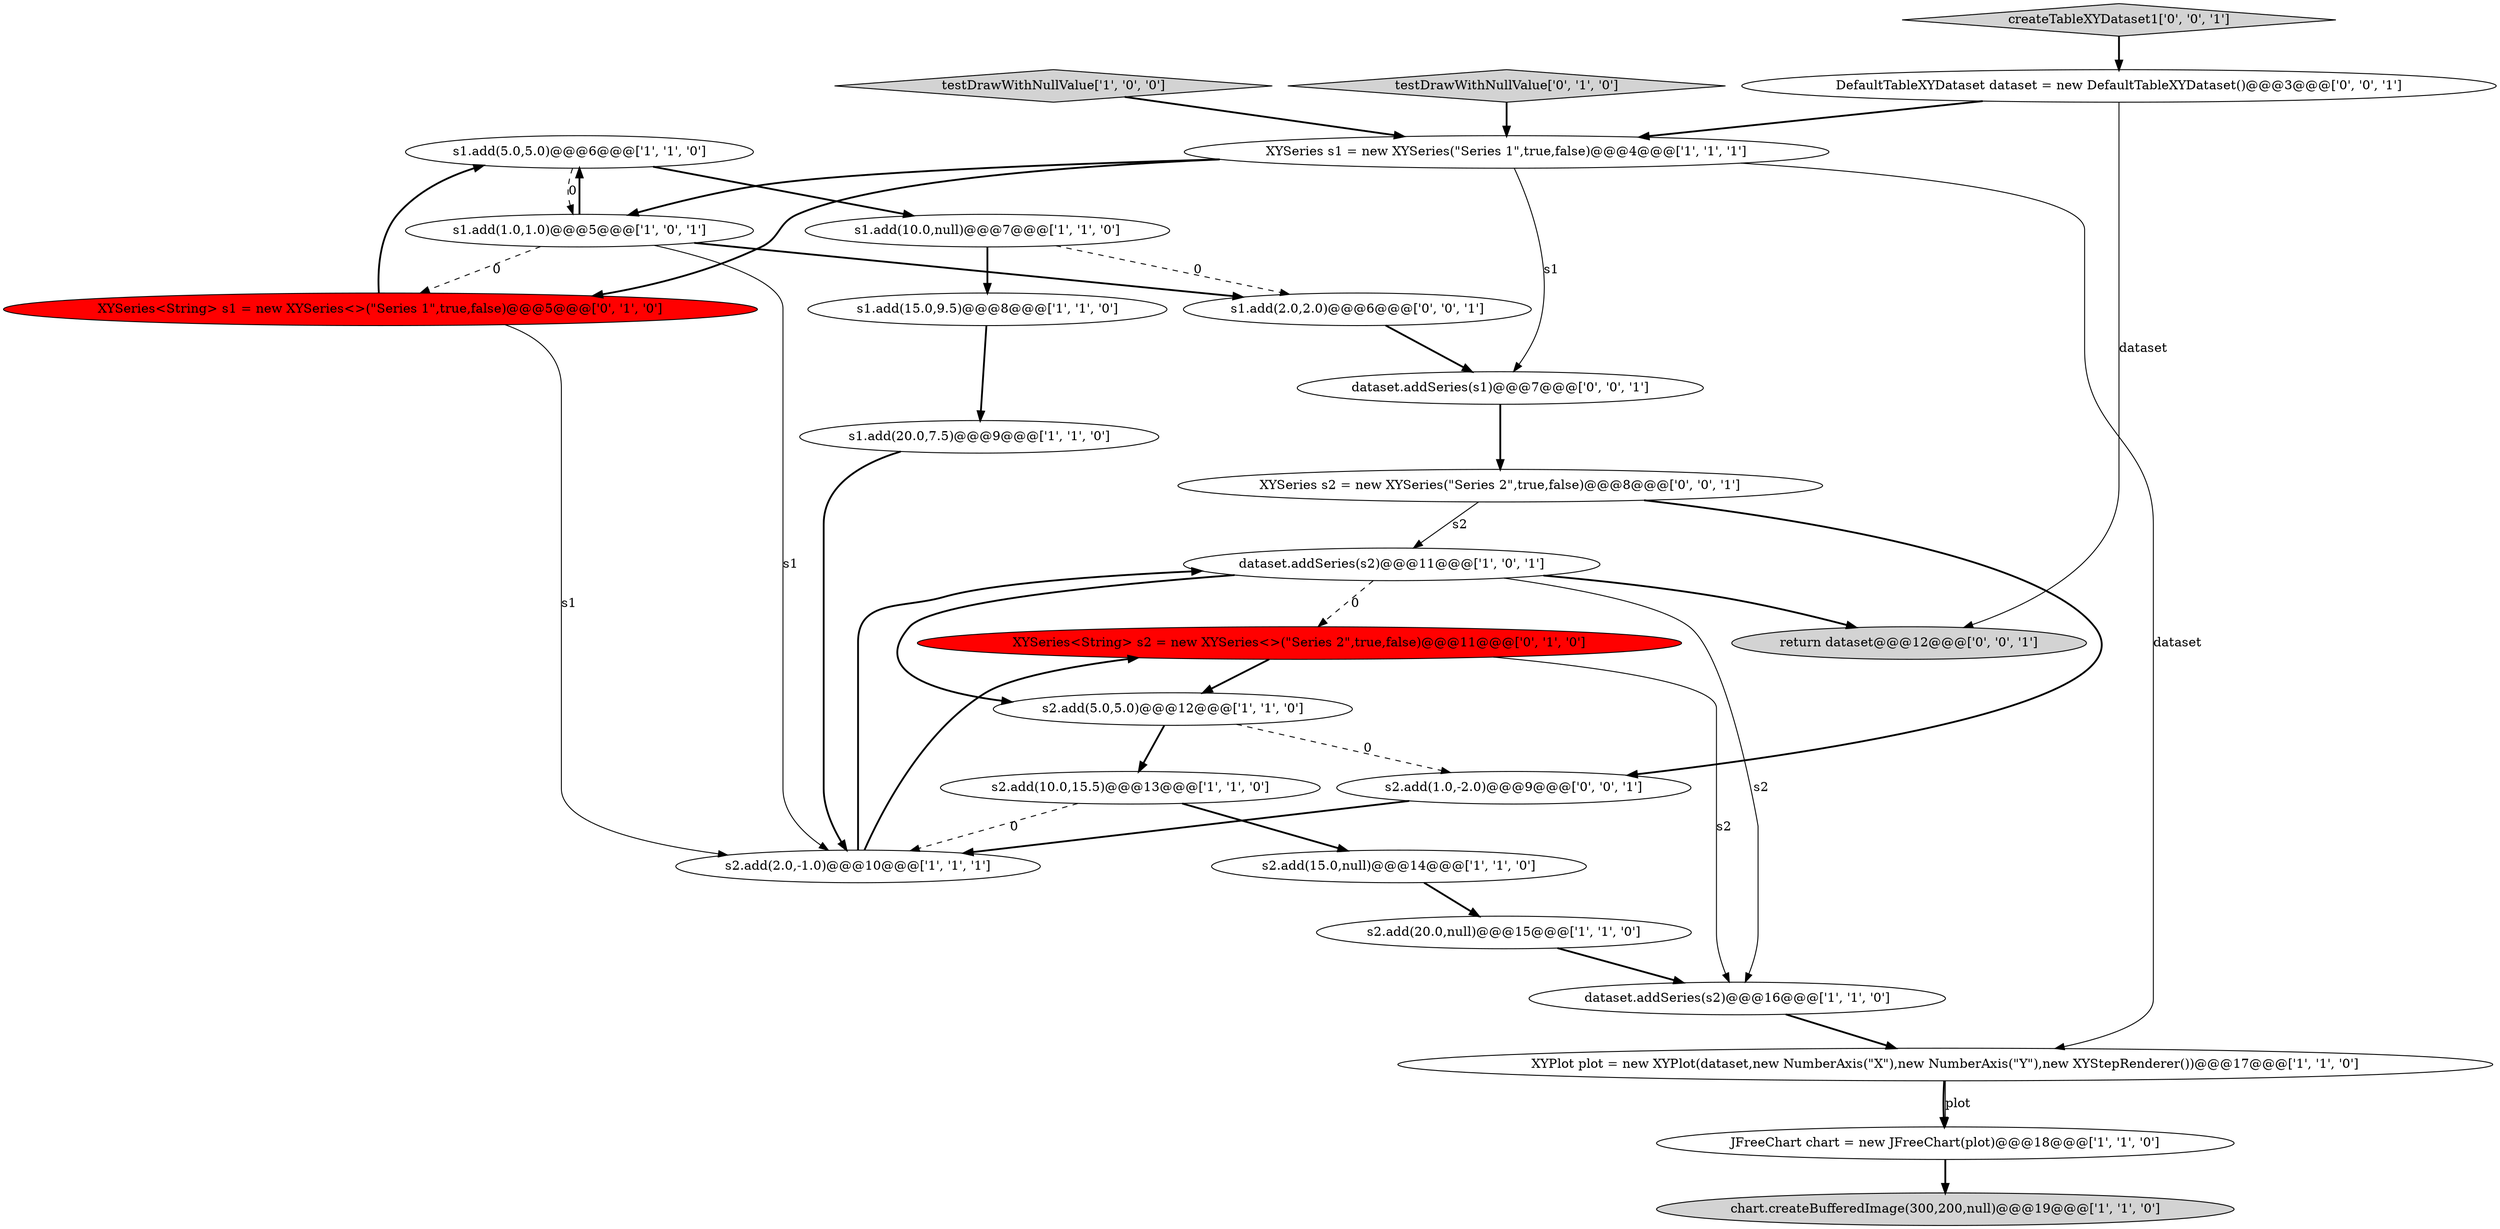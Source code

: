 digraph {
13 [style = filled, label = "s1.add(5.0,5.0)@@@6@@@['1', '1', '0']", fillcolor = white, shape = ellipse image = "AAA0AAABBB1BBB"];
11 [style = filled, label = "s2.add(2.0,-1.0)@@@10@@@['1', '1', '1']", fillcolor = white, shape = ellipse image = "AAA0AAABBB1BBB"];
8 [style = filled, label = "XYSeries s1 = new XYSeries(\"Series 1\",true,false)@@@4@@@['1', '1', '1']", fillcolor = white, shape = ellipse image = "AAA0AAABBB1BBB"];
14 [style = filled, label = "s1.add(10.0,null)@@@7@@@['1', '1', '0']", fillcolor = white, shape = ellipse image = "AAA0AAABBB1BBB"];
0 [style = filled, label = "XYPlot plot = new XYPlot(dataset,new NumberAxis(\"X\"),new NumberAxis(\"Y\"),new XYStepRenderer())@@@17@@@['1', '1', '0']", fillcolor = white, shape = ellipse image = "AAA0AAABBB1BBB"];
6 [style = filled, label = "dataset.addSeries(s2)@@@11@@@['1', '0', '1']", fillcolor = white, shape = ellipse image = "AAA0AAABBB1BBB"];
19 [style = filled, label = "XYSeries<String> s2 = new XYSeries<>(\"Series 2\",true,false)@@@11@@@['0', '1', '0']", fillcolor = red, shape = ellipse image = "AAA1AAABBB2BBB"];
17 [style = filled, label = "XYSeries<String> s1 = new XYSeries<>(\"Series 1\",true,false)@@@5@@@['0', '1', '0']", fillcolor = red, shape = ellipse image = "AAA1AAABBB2BBB"];
10 [style = filled, label = "s1.add(1.0,1.0)@@@5@@@['1', '0', '1']", fillcolor = white, shape = ellipse image = "AAA0AAABBB1BBB"];
25 [style = filled, label = "s1.add(2.0,2.0)@@@6@@@['0', '0', '1']", fillcolor = white, shape = ellipse image = "AAA0AAABBB3BBB"];
1 [style = filled, label = "s1.add(15.0,9.5)@@@8@@@['1', '1', '0']", fillcolor = white, shape = ellipse image = "AAA0AAABBB1BBB"];
4 [style = filled, label = "dataset.addSeries(s2)@@@16@@@['1', '1', '0']", fillcolor = white, shape = ellipse image = "AAA0AAABBB1BBB"];
21 [style = filled, label = "XYSeries s2 = new XYSeries(\"Series 2\",true,false)@@@8@@@['0', '0', '1']", fillcolor = white, shape = ellipse image = "AAA0AAABBB3BBB"];
2 [style = filled, label = "chart.createBufferedImage(300,200,null)@@@19@@@['1', '1', '0']", fillcolor = lightgray, shape = ellipse image = "AAA0AAABBB1BBB"];
16 [style = filled, label = "s2.add(15.0,null)@@@14@@@['1', '1', '0']", fillcolor = white, shape = ellipse image = "AAA0AAABBB1BBB"];
15 [style = filled, label = "testDrawWithNullValue['1', '0', '0']", fillcolor = lightgray, shape = diamond image = "AAA0AAABBB1BBB"];
9 [style = filled, label = "s2.add(10.0,15.5)@@@13@@@['1', '1', '0']", fillcolor = white, shape = ellipse image = "AAA0AAABBB1BBB"];
7 [style = filled, label = "s2.add(20.0,null)@@@15@@@['1', '1', '0']", fillcolor = white, shape = ellipse image = "AAA0AAABBB1BBB"];
3 [style = filled, label = "s1.add(20.0,7.5)@@@9@@@['1', '1', '0']", fillcolor = white, shape = ellipse image = "AAA0AAABBB1BBB"];
5 [style = filled, label = "s2.add(5.0,5.0)@@@12@@@['1', '1', '0']", fillcolor = white, shape = ellipse image = "AAA0AAABBB1BBB"];
18 [style = filled, label = "testDrawWithNullValue['0', '1', '0']", fillcolor = lightgray, shape = diamond image = "AAA0AAABBB2BBB"];
23 [style = filled, label = "s2.add(1.0,-2.0)@@@9@@@['0', '0', '1']", fillcolor = white, shape = ellipse image = "AAA0AAABBB3BBB"];
12 [style = filled, label = "JFreeChart chart = new JFreeChart(plot)@@@18@@@['1', '1', '0']", fillcolor = white, shape = ellipse image = "AAA0AAABBB1BBB"];
24 [style = filled, label = "return dataset@@@12@@@['0', '0', '1']", fillcolor = lightgray, shape = ellipse image = "AAA0AAABBB3BBB"];
22 [style = filled, label = "createTableXYDataset1['0', '0', '1']", fillcolor = lightgray, shape = diamond image = "AAA0AAABBB3BBB"];
26 [style = filled, label = "dataset.addSeries(s1)@@@7@@@['0', '0', '1']", fillcolor = white, shape = ellipse image = "AAA0AAABBB3BBB"];
20 [style = filled, label = "DefaultTableXYDataset dataset = new DefaultTableXYDataset()@@@3@@@['0', '0', '1']", fillcolor = white, shape = ellipse image = "AAA0AAABBB3BBB"];
8->10 [style = bold, label=""];
5->9 [style = bold, label=""];
14->25 [style = dashed, label="0"];
5->23 [style = dashed, label="0"];
0->12 [style = bold, label=""];
11->6 [style = bold, label=""];
16->7 [style = bold, label=""];
1->3 [style = bold, label=""];
3->11 [style = bold, label=""];
6->24 [style = bold, label=""];
13->10 [style = dashed, label="0"];
7->4 [style = bold, label=""];
0->12 [style = solid, label="plot"];
11->19 [style = bold, label=""];
9->16 [style = bold, label=""];
14->1 [style = bold, label=""];
19->4 [style = solid, label="s2"];
4->0 [style = bold, label=""];
20->24 [style = solid, label="dataset"];
26->21 [style = bold, label=""];
17->11 [style = solid, label="s1"];
8->17 [style = bold, label=""];
19->5 [style = bold, label=""];
6->5 [style = bold, label=""];
12->2 [style = bold, label=""];
20->8 [style = bold, label=""];
8->26 [style = solid, label="s1"];
10->13 [style = bold, label=""];
22->20 [style = bold, label=""];
10->25 [style = bold, label=""];
21->6 [style = solid, label="s2"];
8->0 [style = solid, label="dataset"];
25->26 [style = bold, label=""];
6->19 [style = dashed, label="0"];
10->17 [style = dashed, label="0"];
9->11 [style = dashed, label="0"];
17->13 [style = bold, label=""];
18->8 [style = bold, label=""];
10->11 [style = solid, label="s1"];
23->11 [style = bold, label=""];
6->4 [style = solid, label="s2"];
13->14 [style = bold, label=""];
15->8 [style = bold, label=""];
21->23 [style = bold, label=""];
}
